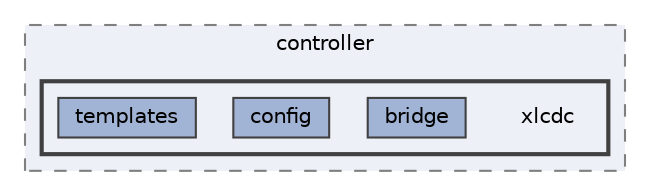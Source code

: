 digraph "C:/microchip/harmony3/gfx/middleware/legato/driver/controller/xlcdc"
{
 // INTERACTIVE_SVG=YES
 // LATEX_PDF_SIZE
  bgcolor="transparent";
  edge [fontname=Helvetica,fontsize=10,labelfontname=Helvetica,labelfontsize=10];
  node [fontname=Helvetica,fontsize=10,shape=box,height=0.2,width=0.4];
  compound=true
  subgraph clusterdir_c3b8d82ce3ca523ae8c204fa21625ada {
    graph [ bgcolor="#edf0f7", pencolor="grey50", label="controller", fontname=Helvetica,fontsize=10 style="filled,dashed", URL="dir_c3b8d82ce3ca523ae8c204fa21625ada.html",tooltip=""]
  subgraph clusterdir_bc5d808177dd539eceb66640a729b66a {
    graph [ bgcolor="#edf0f7", pencolor="grey25", label="", fontname=Helvetica,fontsize=10 style="filled,bold", URL="dir_bc5d808177dd539eceb66640a729b66a.html",tooltip=""]
    dir_bc5d808177dd539eceb66640a729b66a [shape=plaintext, label="xlcdc"];
  dir_1b6dda1fe9b71e781338a8a45c2c68ae [label="bridge", fillcolor="#a2b4d6", color="grey25", style="filled", URL="dir_1b6dda1fe9b71e781338a8a45c2c68ae.html",tooltip=""];
  dir_f35caf1b4dc6cfb24e597f4d93359603 [label="config", fillcolor="#a2b4d6", color="grey25", style="filled", URL="dir_f35caf1b4dc6cfb24e597f4d93359603.html",tooltip=""];
  dir_bc169fb4f9c864e966d640aa09c40bbc [label="templates", fillcolor="#a2b4d6", color="grey25", style="filled", URL="dir_bc169fb4f9c864e966d640aa09c40bbc.html",tooltip=""];
  }
  }
}
